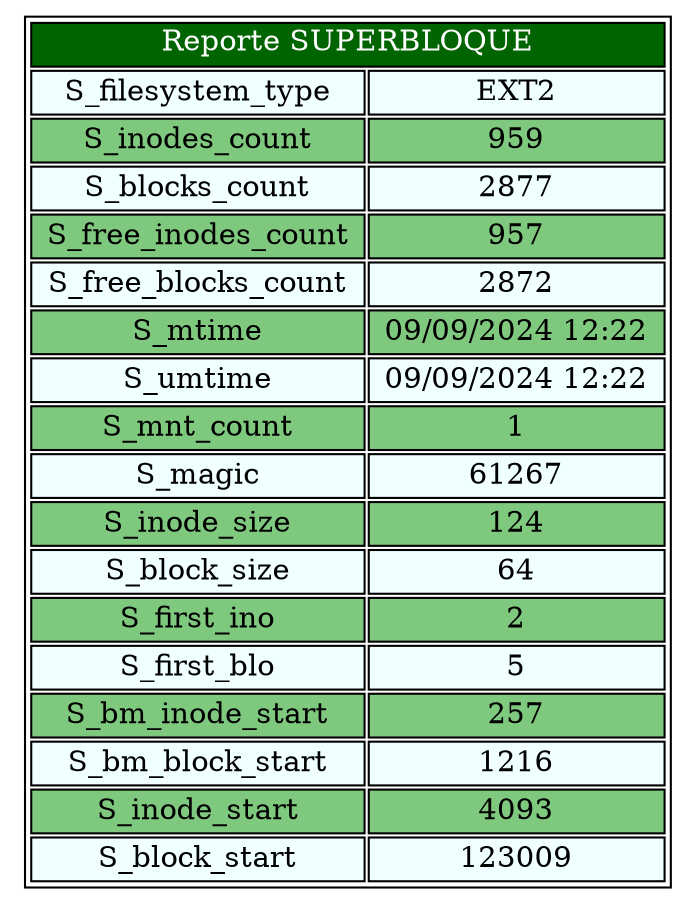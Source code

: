 digraph { 
node [ shape=none ] 
TablaReportNodo [ label = < <table border="1"> 
 <tr>
  <td bgcolor='darkgreen' COLSPAN="2"> <font color='white'> Reporte SUPERBLOQUE </font> </td> 
 </tr> 
 <tr>
  <td bgcolor='Azure'> S_filesystem_type </td> 
  <td bgcolor='Azure'> EXT2 </td> 
 </tr> 
 <tr>
  <td bgcolor='#7FC97F'> S_inodes_count </td> 
  <td bgcolor='#7FC97F'> 959 </td> 
 </tr> 
 <tr>
  <td bgcolor='Azure'> S_blocks_count </td> 
  <td bgcolor='Azure'> 2877 </td> 
 </tr> 
 <tr>
  <td bgcolor='#7FC97F'> S_free_inodes_count </td> 
  <td bgcolor='#7FC97F'> 957 </td> 
 </tr> 
 <tr>
  <td bgcolor='Azure'> S_free_blocks_count </td> 
  <td bgcolor='Azure'> 2872 </td> 
 </tr> 
 <tr>
  <td bgcolor='#7FC97F'> S_mtime </td> 
  <td bgcolor='#7FC97F'> 09/09/2024 12:22 </td> 
 </tr> 
 <tr>
  <td bgcolor='Azure'> S_umtime </td> 
  <td bgcolor='Azure'> 09/09/2024 12:22 </td> 
 </tr> 
 <tr>
  <td bgcolor='#7FC97F'> S_mnt_count </td> 
  <td bgcolor='#7FC97F'> 1 </td> 
 </tr> 
 <tr>
  <td bgcolor='Azure'> S_magic </td> 
  <td bgcolor='Azure'> 61267 </td> 
 </tr> 
 <tr>
  <td bgcolor='#7FC97F'> S_inode_size </td> 
  <td bgcolor='#7FC97F'> 124 </td> 
 </tr> 
 <tr>
  <td bgcolor='Azure'> S_block_size </td> 
  <td bgcolor='Azure'> 64 </td> 
 </tr> 
 <tr>
  <td bgcolor='#7FC97F'> S_first_ino </td> 
  <td bgcolor='#7FC97F'> 2 </td> 
 </tr> 
 <tr>
  <td bgcolor='Azure'> S_first_blo </td> 
  <td bgcolor='Azure'> 5 </td> 
 </tr> 
 <tr>
  <td bgcolor='#7FC97F'> S_bm_inode_start </td> 
  <td bgcolor='#7FC97F'> 257 </td> 
 </tr> 
 <tr>
  <td bgcolor='Azure'> S_bm_block_start </td> 
  <td bgcolor='Azure'> 1216 </td> 
 </tr> 
 <tr>
  <td bgcolor='#7FC97F'> S_inode_start </td> 
  <td bgcolor='#7FC97F'> 4093 </td> 
 </tr> 
 <tr>
  <td bgcolor='Azure'> S_block_start </td> 
  <td bgcolor='Azure'> 123009 </td> 
 </tr> 
</table> > ]
}